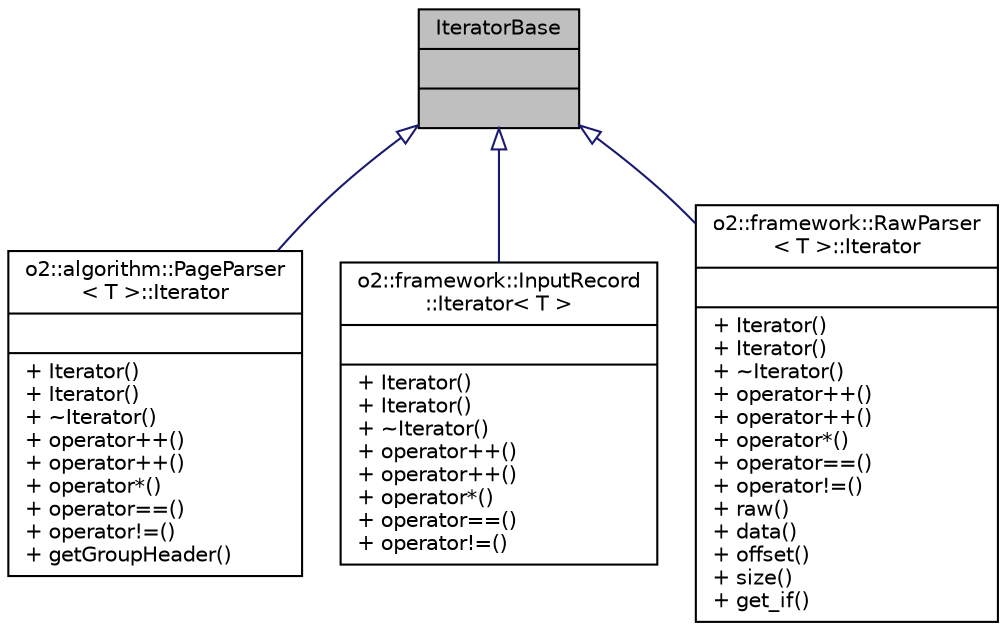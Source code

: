 digraph "IteratorBase"
{
 // INTERACTIVE_SVG=YES
  bgcolor="transparent";
  edge [fontname="Helvetica",fontsize="10",labelfontname="Helvetica",labelfontsize="10"];
  node [fontname="Helvetica",fontsize="10",shape=record];
  Node1 [label="{IteratorBase\n||}",height=0.2,width=0.4,color="black", fillcolor="grey75", style="filled", fontcolor="black"];
  Node1 -> Node2 [dir="back",color="midnightblue",fontsize="10",style="solid",arrowtail="onormal",fontname="Helvetica"];
  Node2 [label="{o2::algorithm::PageParser\l\< T \>::Iterator\n||+ Iterator()\l+ Iterator()\l+ ~Iterator()\l+ operator++()\l+ operator++()\l+ operator*()\l+ operator==()\l+ operator!=()\l+ getGroupHeader()\l}",height=0.2,width=0.4,color="black",URL="$de/d5f/classo2_1_1algorithm_1_1PageParser_1_1Iterator.html"];
  Node1 -> Node3 [dir="back",color="midnightblue",fontsize="10",style="solid",arrowtail="onormal",fontname="Helvetica"];
  Node3 [label="{o2::framework::InputRecord\l::Iterator\< T \>\n||+ Iterator()\l+ Iterator()\l+ ~Iterator()\l+ operator++()\l+ operator++()\l+ operator*()\l+ operator==()\l+ operator!=()\l}",height=0.2,width=0.4,color="black",URL="$d0/d76/classo2_1_1framework_1_1InputRecord_1_1Iterator.html"];
  Node1 -> Node4 [dir="back",color="midnightblue",fontsize="10",style="solid",arrowtail="onormal",fontname="Helvetica"];
  Node4 [label="{o2::framework::RawParser\l\< T \>::Iterator\n||+ Iterator()\l+ Iterator()\l+ ~Iterator()\l+ operator++()\l+ operator++()\l+ operator*()\l+ operator==()\l+ operator!=()\l+ raw()\l+ data()\l+ offset()\l+ size()\l+ get_if()\l}",height=0.2,width=0.4,color="black",URL="$d6/d9f/classo2_1_1framework_1_1RawParser_1_1Iterator.html"];
}
